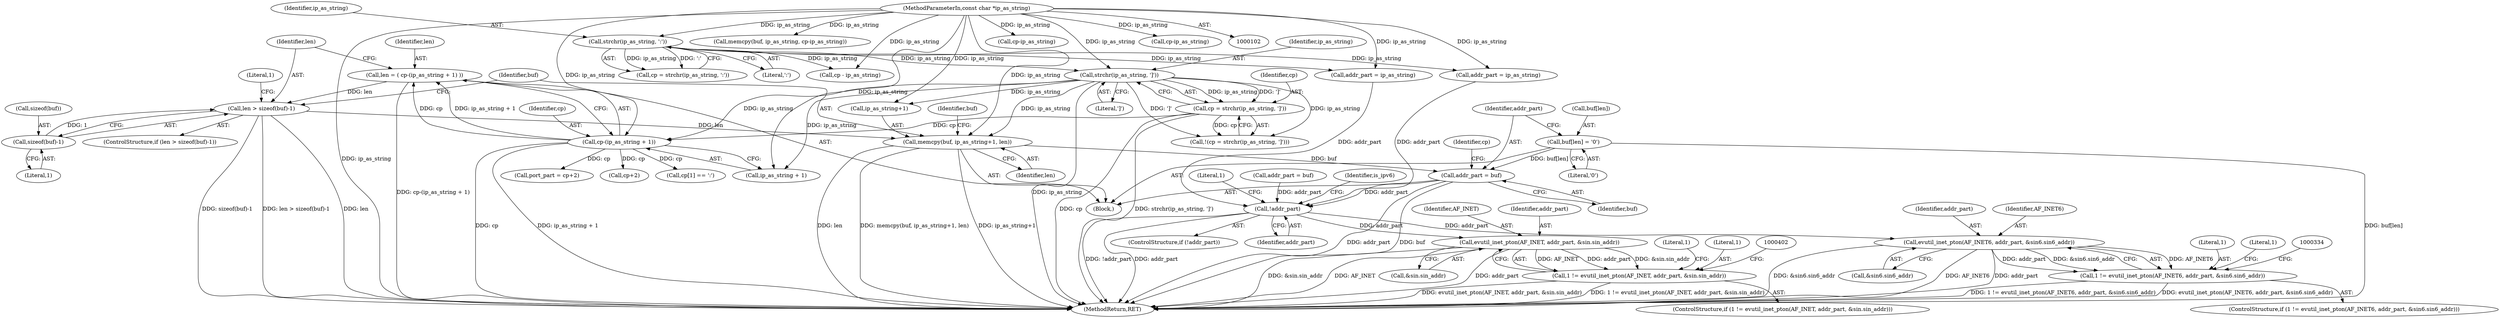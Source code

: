 digraph "0_libevent_329acc18a0768c21ba22522f01a5c7f46cacc4d5@pointer" {
"1000165" [label="(Call,addr_part = buf)"];
"1000154" [label="(Call,memcpy(buf, ip_as_string+1, len))"];
"1000103" [label="(MethodParameterIn,const char *ip_as_string)"];
"1000129" [label="(Call,strchr(ip_as_string, ']'))"];
"1000115" [label="(Call,strchr(ip_as_string, ':'))"];
"1000144" [label="(Call,len > sizeof(buf)-1)"];
"1000136" [label="(Call,len = ( cp-(ip_as_string + 1) ))"];
"1000138" [label="(Call,cp-(ip_as_string + 1))"];
"1000127" [label="(Call,cp = strchr(ip_as_string, ']'))"];
"1000146" [label="(Call,sizeof(buf)-1)"];
"1000160" [label="(Call,buf[len] = '\0')"];
"1000286" [label="(Call,!addr_part)"];
"1000321" [label="(Call,evutil_inet_pton(AF_INET6, addr_part, &sin6.sin6_addr))"];
"1000319" [label="(Call,1 != evutil_inet_pton(AF_INET6, addr_part, &sin6.sin6_addr))"];
"1000389" [label="(Call,evutil_inet_pton(AF_INET, addr_part, &sin.sin_addr))"];
"1000387" [label="(Call,1 != evutil_inet_pton(AF_INET, addr_part, &sin.sin_addr))"];
"1000169" [label="(Call,cp[1] == ':')"];
"1000174" [label="(Call,port_part = cp+2)"];
"1000392" [label="(Call,&sin.sin_addr)"];
"1000199" [label="(Call,addr_part = ip_as_string)"];
"1000113" [label="(Call,cp = strchr(ip_as_string, ':'))"];
"1000115" [label="(Call,strchr(ip_as_string, ':'))"];
"1000227" [label="(Call,memcpy(buf, ip_as_string, cp-ip_as_string))"];
"1000126" [label="(Call,!(cp = strchr(ip_as_string, ']')))"];
"1000387" [label="(Call,1 != evutil_inet_pton(AF_INET, addr_part, &sin.sin_addr))"];
"1000322" [label="(Identifier,AF_INET6)"];
"1000324" [label="(Call,&sin6.sin6_addr)"];
"1000398" [label="(Literal,1)"];
"1000146" [label="(Call,sizeof(buf)-1)"];
"1000290" [label="(Literal,1)"];
"1000388" [label="(Literal,1)"];
"1000319" [label="(Call,1 != evutil_inet_pton(AF_INET6, addr_part, &sin6.sin6_addr))"];
"1000123" [label="(Block,)"];
"1000147" [label="(Call,sizeof(buf))"];
"1000144" [label="(Call,len > sizeof(buf)-1)"];
"1000156" [label="(Call,ip_as_string+1)"];
"1000138" [label="(Call,cp-(ip_as_string + 1))"];
"1000240" [label="(Call,addr_part = buf)"];
"1000214" [label="(Call,cp - ip_as_string)"];
"1000143" [label="(ControlStructure,if (len > sizeof(buf)-1))"];
"1000155" [label="(Identifier,buf)"];
"1000130" [label="(Identifier,ip_as_string)"];
"1000171" [label="(Identifier,cp)"];
"1000149" [label="(Literal,1)"];
"1000162" [label="(Identifier,buf)"];
"1000286" [label="(Call,!addr_part)"];
"1000285" [label="(ControlStructure,if (!addr_part))"];
"1000386" [label="(ControlStructure,if (1 != evutil_inet_pton(AF_INET, addr_part, &sin.sin_addr)))"];
"1000165" [label="(Call,addr_part = buf)"];
"1000428" [label="(MethodReturn,RET)"];
"1000287" [label="(Identifier,addr_part)"];
"1000140" [label="(Call,ip_as_string + 1)"];
"1000137" [label="(Identifier,len)"];
"1000116" [label="(Identifier,ip_as_string)"];
"1000230" [label="(Call,cp-ip_as_string)"];
"1000250" [label="(Call,addr_part = ip_as_string)"];
"1000390" [label="(Identifier,AF_INET)"];
"1000153" [label="(Literal,1)"];
"1000159" [label="(Identifier,len)"];
"1000103" [label="(MethodParameterIn,const char *ip_as_string)"];
"1000154" [label="(Call,memcpy(buf, ip_as_string+1, len))"];
"1000161" [label="(Call,buf[len])"];
"1000166" [label="(Identifier,addr_part)"];
"1000136" [label="(Call,len = ( cp-(ip_as_string + 1) ))"];
"1000117" [label="(Literal,':')"];
"1000176" [label="(Call,cp+2)"];
"1000139" [label="(Identifier,cp)"];
"1000129" [label="(Call,strchr(ip_as_string, ']'))"];
"1000164" [label="(Literal,'\0')"];
"1000323" [label="(Identifier,addr_part)"];
"1000320" [label="(Literal,1)"];
"1000321" [label="(Call,evutil_inet_pton(AF_INET6, addr_part, &sin6.sin6_addr))"];
"1000330" [label="(Literal,1)"];
"1000145" [label="(Identifier,len)"];
"1000318" [label="(ControlStructure,if (1 != evutil_inet_pton(AF_INET6, addr_part, &sin6.sin6_addr)))"];
"1000389" [label="(Call,evutil_inet_pton(AF_INET, addr_part, &sin.sin_addr))"];
"1000127" [label="(Call,cp = strchr(ip_as_string, ']'))"];
"1000236" [label="(Call,cp-ip_as_string)"];
"1000131" [label="(Literal,']')"];
"1000128" [label="(Identifier,cp)"];
"1000160" [label="(Call,buf[len] = '\0')"];
"1000292" [label="(Identifier,is_ipv6)"];
"1000167" [label="(Identifier,buf)"];
"1000391" [label="(Identifier,addr_part)"];
"1000165" -> "1000123"  [label="AST: "];
"1000165" -> "1000167"  [label="CFG: "];
"1000166" -> "1000165"  [label="AST: "];
"1000167" -> "1000165"  [label="AST: "];
"1000171" -> "1000165"  [label="CFG: "];
"1000165" -> "1000428"  [label="DDG: addr_part"];
"1000165" -> "1000428"  [label="DDG: buf"];
"1000154" -> "1000165"  [label="DDG: buf"];
"1000160" -> "1000165"  [label="DDG: buf[len]"];
"1000165" -> "1000286"  [label="DDG: addr_part"];
"1000154" -> "1000123"  [label="AST: "];
"1000154" -> "1000159"  [label="CFG: "];
"1000155" -> "1000154"  [label="AST: "];
"1000156" -> "1000154"  [label="AST: "];
"1000159" -> "1000154"  [label="AST: "];
"1000162" -> "1000154"  [label="CFG: "];
"1000154" -> "1000428"  [label="DDG: len"];
"1000154" -> "1000428"  [label="DDG: memcpy(buf, ip_as_string+1, len)"];
"1000154" -> "1000428"  [label="DDG: ip_as_string+1"];
"1000103" -> "1000154"  [label="DDG: ip_as_string"];
"1000129" -> "1000154"  [label="DDG: ip_as_string"];
"1000144" -> "1000154"  [label="DDG: len"];
"1000103" -> "1000102"  [label="AST: "];
"1000103" -> "1000428"  [label="DDG: ip_as_string"];
"1000103" -> "1000115"  [label="DDG: ip_as_string"];
"1000103" -> "1000129"  [label="DDG: ip_as_string"];
"1000103" -> "1000138"  [label="DDG: ip_as_string"];
"1000103" -> "1000140"  [label="DDG: ip_as_string"];
"1000103" -> "1000156"  [label="DDG: ip_as_string"];
"1000103" -> "1000199"  [label="DDG: ip_as_string"];
"1000103" -> "1000214"  [label="DDG: ip_as_string"];
"1000103" -> "1000227"  [label="DDG: ip_as_string"];
"1000103" -> "1000230"  [label="DDG: ip_as_string"];
"1000103" -> "1000236"  [label="DDG: ip_as_string"];
"1000103" -> "1000250"  [label="DDG: ip_as_string"];
"1000129" -> "1000127"  [label="AST: "];
"1000129" -> "1000131"  [label="CFG: "];
"1000130" -> "1000129"  [label="AST: "];
"1000131" -> "1000129"  [label="AST: "];
"1000127" -> "1000129"  [label="CFG: "];
"1000129" -> "1000428"  [label="DDG: ip_as_string"];
"1000129" -> "1000126"  [label="DDG: ip_as_string"];
"1000129" -> "1000126"  [label="DDG: ']'"];
"1000129" -> "1000127"  [label="DDG: ip_as_string"];
"1000129" -> "1000127"  [label="DDG: ']'"];
"1000115" -> "1000129"  [label="DDG: ip_as_string"];
"1000129" -> "1000138"  [label="DDG: ip_as_string"];
"1000129" -> "1000140"  [label="DDG: ip_as_string"];
"1000129" -> "1000156"  [label="DDG: ip_as_string"];
"1000115" -> "1000113"  [label="AST: "];
"1000115" -> "1000117"  [label="CFG: "];
"1000116" -> "1000115"  [label="AST: "];
"1000117" -> "1000115"  [label="AST: "];
"1000113" -> "1000115"  [label="CFG: "];
"1000115" -> "1000113"  [label="DDG: ip_as_string"];
"1000115" -> "1000113"  [label="DDG: ':'"];
"1000115" -> "1000199"  [label="DDG: ip_as_string"];
"1000115" -> "1000214"  [label="DDG: ip_as_string"];
"1000115" -> "1000250"  [label="DDG: ip_as_string"];
"1000144" -> "1000143"  [label="AST: "];
"1000144" -> "1000146"  [label="CFG: "];
"1000145" -> "1000144"  [label="AST: "];
"1000146" -> "1000144"  [label="AST: "];
"1000153" -> "1000144"  [label="CFG: "];
"1000155" -> "1000144"  [label="CFG: "];
"1000144" -> "1000428"  [label="DDG: len > sizeof(buf)-1"];
"1000144" -> "1000428"  [label="DDG: len"];
"1000144" -> "1000428"  [label="DDG: sizeof(buf)-1"];
"1000136" -> "1000144"  [label="DDG: len"];
"1000146" -> "1000144"  [label="DDG: 1"];
"1000136" -> "1000123"  [label="AST: "];
"1000136" -> "1000138"  [label="CFG: "];
"1000137" -> "1000136"  [label="AST: "];
"1000138" -> "1000136"  [label="AST: "];
"1000145" -> "1000136"  [label="CFG: "];
"1000136" -> "1000428"  [label="DDG: cp-(ip_as_string + 1)"];
"1000138" -> "1000136"  [label="DDG: cp"];
"1000138" -> "1000136"  [label="DDG: ip_as_string + 1"];
"1000138" -> "1000140"  [label="CFG: "];
"1000139" -> "1000138"  [label="AST: "];
"1000140" -> "1000138"  [label="AST: "];
"1000138" -> "1000428"  [label="DDG: cp"];
"1000138" -> "1000428"  [label="DDG: ip_as_string + 1"];
"1000127" -> "1000138"  [label="DDG: cp"];
"1000138" -> "1000169"  [label="DDG: cp"];
"1000138" -> "1000174"  [label="DDG: cp"];
"1000138" -> "1000176"  [label="DDG: cp"];
"1000127" -> "1000126"  [label="AST: "];
"1000128" -> "1000127"  [label="AST: "];
"1000126" -> "1000127"  [label="CFG: "];
"1000127" -> "1000428"  [label="DDG: strchr(ip_as_string, ']')"];
"1000127" -> "1000428"  [label="DDG: cp"];
"1000127" -> "1000126"  [label="DDG: cp"];
"1000146" -> "1000149"  [label="CFG: "];
"1000147" -> "1000146"  [label="AST: "];
"1000149" -> "1000146"  [label="AST: "];
"1000160" -> "1000123"  [label="AST: "];
"1000160" -> "1000164"  [label="CFG: "];
"1000161" -> "1000160"  [label="AST: "];
"1000164" -> "1000160"  [label="AST: "];
"1000166" -> "1000160"  [label="CFG: "];
"1000160" -> "1000428"  [label="DDG: buf[len]"];
"1000286" -> "1000285"  [label="AST: "];
"1000286" -> "1000287"  [label="CFG: "];
"1000287" -> "1000286"  [label="AST: "];
"1000290" -> "1000286"  [label="CFG: "];
"1000292" -> "1000286"  [label="CFG: "];
"1000286" -> "1000428"  [label="DDG: !addr_part"];
"1000286" -> "1000428"  [label="DDG: addr_part"];
"1000250" -> "1000286"  [label="DDG: addr_part"];
"1000199" -> "1000286"  [label="DDG: addr_part"];
"1000240" -> "1000286"  [label="DDG: addr_part"];
"1000286" -> "1000321"  [label="DDG: addr_part"];
"1000286" -> "1000389"  [label="DDG: addr_part"];
"1000321" -> "1000319"  [label="AST: "];
"1000321" -> "1000324"  [label="CFG: "];
"1000322" -> "1000321"  [label="AST: "];
"1000323" -> "1000321"  [label="AST: "];
"1000324" -> "1000321"  [label="AST: "];
"1000319" -> "1000321"  [label="CFG: "];
"1000321" -> "1000428"  [label="DDG: &sin6.sin6_addr"];
"1000321" -> "1000428"  [label="DDG: AF_INET6"];
"1000321" -> "1000428"  [label="DDG: addr_part"];
"1000321" -> "1000319"  [label="DDG: AF_INET6"];
"1000321" -> "1000319"  [label="DDG: addr_part"];
"1000321" -> "1000319"  [label="DDG: &sin6.sin6_addr"];
"1000319" -> "1000318"  [label="AST: "];
"1000320" -> "1000319"  [label="AST: "];
"1000330" -> "1000319"  [label="CFG: "];
"1000334" -> "1000319"  [label="CFG: "];
"1000319" -> "1000428"  [label="DDG: 1 != evutil_inet_pton(AF_INET6, addr_part, &sin6.sin6_addr)"];
"1000319" -> "1000428"  [label="DDG: evutil_inet_pton(AF_INET6, addr_part, &sin6.sin6_addr)"];
"1000389" -> "1000387"  [label="AST: "];
"1000389" -> "1000392"  [label="CFG: "];
"1000390" -> "1000389"  [label="AST: "];
"1000391" -> "1000389"  [label="AST: "];
"1000392" -> "1000389"  [label="AST: "];
"1000387" -> "1000389"  [label="CFG: "];
"1000389" -> "1000428"  [label="DDG: &sin.sin_addr"];
"1000389" -> "1000428"  [label="DDG: AF_INET"];
"1000389" -> "1000428"  [label="DDG: addr_part"];
"1000389" -> "1000387"  [label="DDG: AF_INET"];
"1000389" -> "1000387"  [label="DDG: addr_part"];
"1000389" -> "1000387"  [label="DDG: &sin.sin_addr"];
"1000387" -> "1000386"  [label="AST: "];
"1000388" -> "1000387"  [label="AST: "];
"1000398" -> "1000387"  [label="CFG: "];
"1000402" -> "1000387"  [label="CFG: "];
"1000387" -> "1000428"  [label="DDG: evutil_inet_pton(AF_INET, addr_part, &sin.sin_addr)"];
"1000387" -> "1000428"  [label="DDG: 1 != evutil_inet_pton(AF_INET, addr_part, &sin.sin_addr)"];
}
